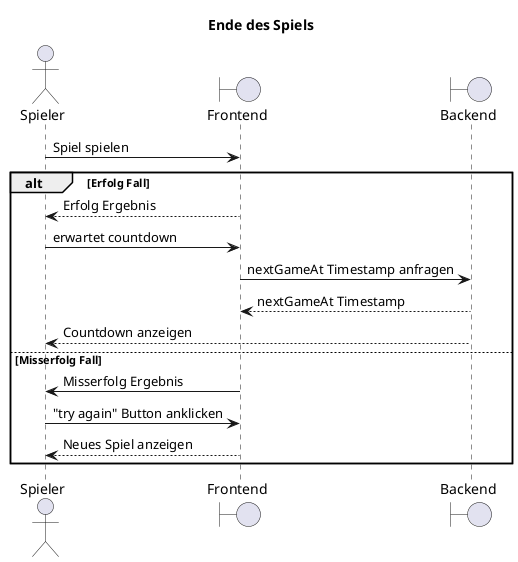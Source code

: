 @startuml F005_seq
title "Ende des Spiels"

actor "Spieler" as user
boundary "Frontend" as frontend
boundary "Backend" as backend

user -> frontend: Spiel spielen


alt Erfolg Fall
user <-- frontend: Erfolg Ergebnis
user -> frontend: erwartet countdown
frontend -> backend: nextGameAt Timestamp anfragen
frontend <-- backend: nextGameAt Timestamp
user <-- backend: Countdown anzeigen

else Misserfolg Fall
user <- frontend: Misserfolg Ergebnis
user -> frontend: "try again" Button anklicken
user <-- frontend: Neues Spiel anzeigen
end
@enduml